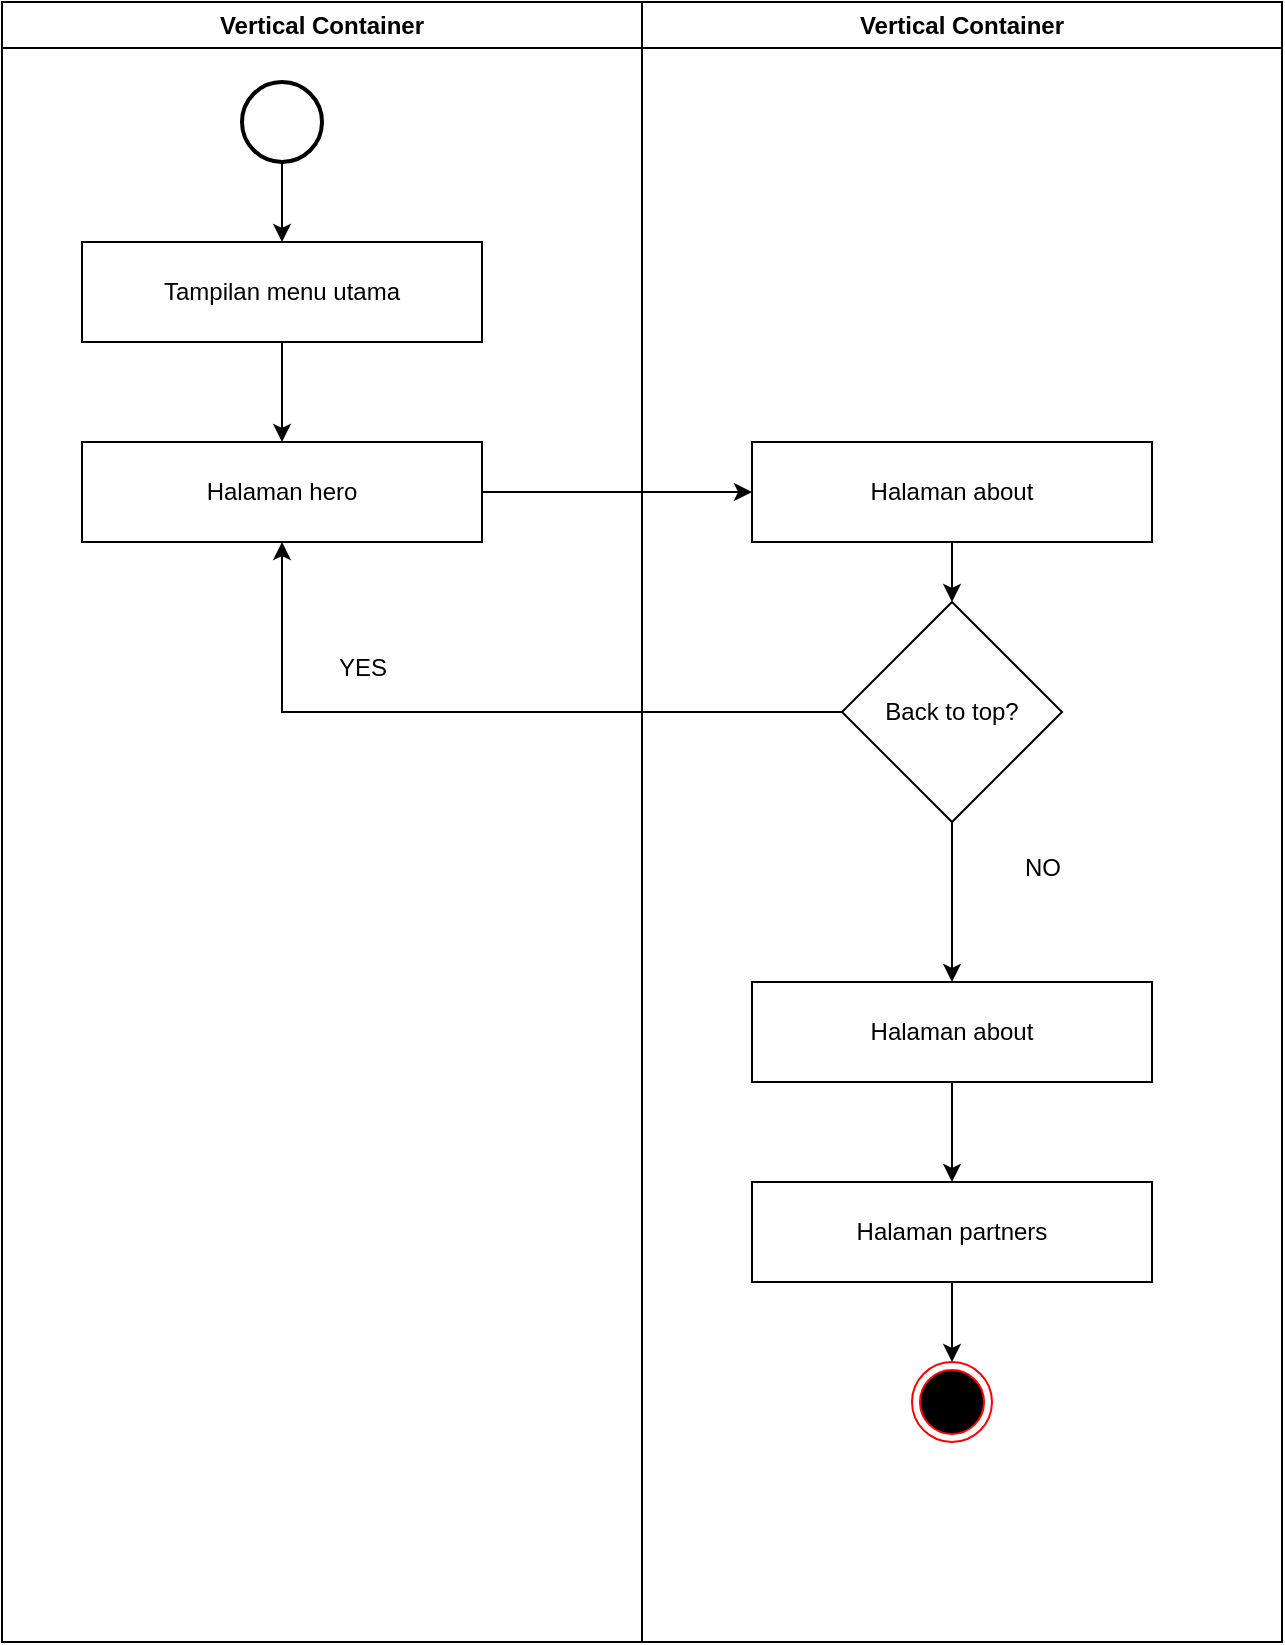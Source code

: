 <mxfile version="24.7.8">
  <diagram id="wG4wrIlzcZ9tnoek_pAj" name="Page-1">
    <mxGraphModel dx="1615" dy="858" grid="1" gridSize="10" guides="1" tooltips="1" connect="1" arrows="1" fold="1" page="1" pageScale="1" pageWidth="850" pageHeight="1100" math="0" shadow="0">
      <root>
        <mxCell id="0" />
        <mxCell id="1" parent="0" />
        <mxCell id="HNkwYjuvvb2egxnESdi1-1" value="Vertical Container" style="swimlane;whiteSpace=wrap;html=1;" vertex="1" parent="1">
          <mxGeometry x="100" y="80" width="320" height="820" as="geometry" />
        </mxCell>
        <mxCell id="HNkwYjuvvb2egxnESdi1-5" style="edgeStyle=orthogonalEdgeStyle;rounded=0;orthogonalLoop=1;jettySize=auto;html=1;" edge="1" parent="HNkwYjuvvb2egxnESdi1-1" source="HNkwYjuvvb2egxnESdi1-3" target="HNkwYjuvvb2egxnESdi1-4">
          <mxGeometry relative="1" as="geometry" />
        </mxCell>
        <mxCell id="HNkwYjuvvb2egxnESdi1-3" value="" style="strokeWidth=2;html=1;shape=mxgraph.flowchart.start_2;whiteSpace=wrap;" vertex="1" parent="HNkwYjuvvb2egxnESdi1-1">
          <mxGeometry x="120" y="40" width="40" height="40" as="geometry" />
        </mxCell>
        <mxCell id="HNkwYjuvvb2egxnESdi1-10" style="edgeStyle=orthogonalEdgeStyle;rounded=0;orthogonalLoop=1;jettySize=auto;html=1;entryX=0.5;entryY=0;entryDx=0;entryDy=0;" edge="1" parent="HNkwYjuvvb2egxnESdi1-1" source="HNkwYjuvvb2egxnESdi1-4" target="HNkwYjuvvb2egxnESdi1-7">
          <mxGeometry relative="1" as="geometry" />
        </mxCell>
        <mxCell id="HNkwYjuvvb2egxnESdi1-4" value="Tampilan menu utama" style="html=1;whiteSpace=wrap;" vertex="1" parent="HNkwYjuvvb2egxnESdi1-1">
          <mxGeometry x="40" y="120" width="200" height="50" as="geometry" />
        </mxCell>
        <mxCell id="HNkwYjuvvb2egxnESdi1-7" value="Halaman hero" style="html=1;whiteSpace=wrap;" vertex="1" parent="HNkwYjuvvb2egxnESdi1-1">
          <mxGeometry x="40" y="220" width="200" height="50" as="geometry" />
        </mxCell>
        <mxCell id="HNkwYjuvvb2egxnESdi1-2" value="Vertical Container" style="swimlane;whiteSpace=wrap;html=1;" vertex="1" parent="1">
          <mxGeometry x="420" y="80" width="320" height="820" as="geometry" />
        </mxCell>
        <mxCell id="HNkwYjuvvb2egxnESdi1-20" style="edgeStyle=orthogonalEdgeStyle;rounded=0;orthogonalLoop=1;jettySize=auto;html=1;entryX=0.5;entryY=0;entryDx=0;entryDy=0;" edge="1" parent="HNkwYjuvvb2egxnESdi1-2" source="HNkwYjuvvb2egxnESdi1-9" target="HNkwYjuvvb2egxnESdi1-15">
          <mxGeometry relative="1" as="geometry" />
        </mxCell>
        <mxCell id="HNkwYjuvvb2egxnESdi1-9" value="Back to top?" style="rhombus;whiteSpace=wrap;html=1;" vertex="1" parent="HNkwYjuvvb2egxnESdi1-2">
          <mxGeometry x="100" y="300" width="110" height="110" as="geometry" />
        </mxCell>
        <mxCell id="HNkwYjuvvb2egxnESdi1-18" style="edgeStyle=orthogonalEdgeStyle;rounded=0;orthogonalLoop=1;jettySize=auto;html=1;entryX=0.5;entryY=0;entryDx=0;entryDy=0;" edge="1" parent="HNkwYjuvvb2egxnESdi1-2" source="HNkwYjuvvb2egxnESdi1-13" target="HNkwYjuvvb2egxnESdi1-9">
          <mxGeometry relative="1" as="geometry" />
        </mxCell>
        <mxCell id="HNkwYjuvvb2egxnESdi1-13" value="Halaman about" style="html=1;whiteSpace=wrap;" vertex="1" parent="HNkwYjuvvb2egxnESdi1-2">
          <mxGeometry x="55" y="220" width="200" height="50" as="geometry" />
        </mxCell>
        <mxCell id="HNkwYjuvvb2egxnESdi1-23" style="edgeStyle=orthogonalEdgeStyle;rounded=0;orthogonalLoop=1;jettySize=auto;html=1;" edge="1" parent="HNkwYjuvvb2egxnESdi1-2" source="HNkwYjuvvb2egxnESdi1-15" target="HNkwYjuvvb2egxnESdi1-22">
          <mxGeometry relative="1" as="geometry" />
        </mxCell>
        <mxCell id="HNkwYjuvvb2egxnESdi1-15" value="Halaman about" style="html=1;whiteSpace=wrap;" vertex="1" parent="HNkwYjuvvb2egxnESdi1-2">
          <mxGeometry x="55" y="490" width="200" height="50" as="geometry" />
        </mxCell>
        <mxCell id="HNkwYjuvvb2egxnESdi1-26" style="edgeStyle=orthogonalEdgeStyle;rounded=0;orthogonalLoop=1;jettySize=auto;html=1;entryX=0.5;entryY=0;entryDx=0;entryDy=0;" edge="1" parent="HNkwYjuvvb2egxnESdi1-2" source="HNkwYjuvvb2egxnESdi1-22" target="HNkwYjuvvb2egxnESdi1-24">
          <mxGeometry relative="1" as="geometry" />
        </mxCell>
        <mxCell id="HNkwYjuvvb2egxnESdi1-22" value="Halaman partners" style="html=1;whiteSpace=wrap;" vertex="1" parent="HNkwYjuvvb2egxnESdi1-2">
          <mxGeometry x="55" y="590" width="200" height="50" as="geometry" />
        </mxCell>
        <mxCell id="HNkwYjuvvb2egxnESdi1-24" value="" style="ellipse;html=1;shape=endState;fillColor=#000000;strokeColor=#ff0000;" vertex="1" parent="HNkwYjuvvb2egxnESdi1-2">
          <mxGeometry x="135" y="680" width="40" height="40" as="geometry" />
        </mxCell>
        <mxCell id="HNkwYjuvvb2egxnESdi1-16" style="edgeStyle=orthogonalEdgeStyle;rounded=0;orthogonalLoop=1;jettySize=auto;html=1;" edge="1" parent="1" source="HNkwYjuvvb2egxnESdi1-7" target="HNkwYjuvvb2egxnESdi1-13">
          <mxGeometry relative="1" as="geometry" />
        </mxCell>
        <mxCell id="HNkwYjuvvb2egxnESdi1-17" style="edgeStyle=orthogonalEdgeStyle;rounded=0;orthogonalLoop=1;jettySize=auto;html=1;entryX=0.5;entryY=1;entryDx=0;entryDy=0;" edge="1" parent="1" source="HNkwYjuvvb2egxnESdi1-9" target="HNkwYjuvvb2egxnESdi1-7">
          <mxGeometry relative="1" as="geometry" />
        </mxCell>
        <mxCell id="HNkwYjuvvb2egxnESdi1-19" value="YES" style="text;html=1;align=center;verticalAlign=middle;resizable=0;points=[];autosize=1;strokeColor=none;fillColor=none;" vertex="1" parent="1">
          <mxGeometry x="255" y="398" width="50" height="30" as="geometry" />
        </mxCell>
        <mxCell id="HNkwYjuvvb2egxnESdi1-21" value="NO" style="text;html=1;align=center;verticalAlign=middle;resizable=0;points=[];autosize=1;strokeColor=none;fillColor=none;" vertex="1" parent="1">
          <mxGeometry x="600" y="498" width="40" height="30" as="geometry" />
        </mxCell>
      </root>
    </mxGraphModel>
  </diagram>
</mxfile>
